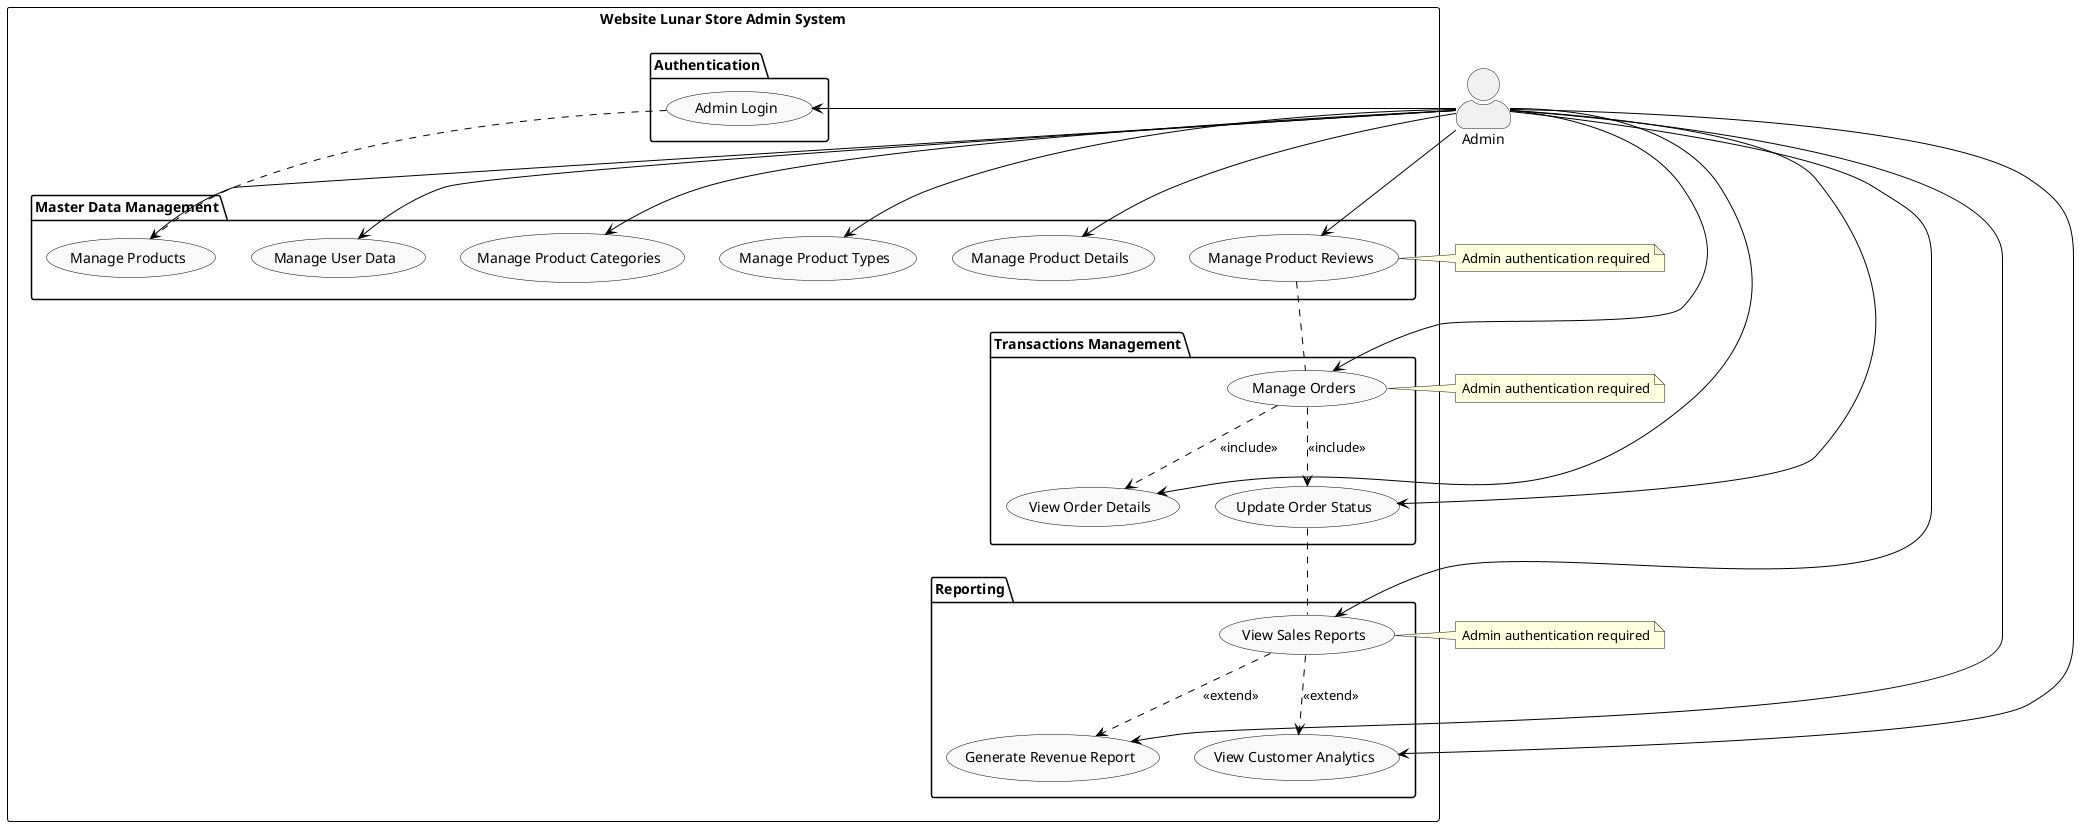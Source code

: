 @startuml
!define DIRECTION top to bottom direction
skinparam actorStyle awesome
skinparam usecase {
  BorderColor black
  BackgroundColor #f9f9f9
  ArrowColor black
}
skinparam rectangle {
  BackgroundColor #ffffff
  BorderColor black
}

' === Aktor ===
actor Admin as A

' === Admin System ===
rectangle "Website Lunar Store Admin System" {
  package "Authentication" {
    usecase "Admin Login" as UC_AdminLogin
  }
  
  package "Master Data Management" {
    usecase "Manage User Data" as UC_ManageUserData
    usecase "Manage Products" as UC_ManageProducts
    usecase "Manage Product Categories" as UC_ManageProductCategories
    usecase "Manage Product Types" as UC_ManageProductTypes
    usecase "Manage Product Details" as UC_ManageProductDetails
    usecase "Manage Product Reviews" as UC_ManageProductReviews

  }
  
  package "Transactions Management" {
    usecase "Manage Orders" as UC_ManageOrders
    usecase "View Order Details" as UC_ViewOrderDetails
    usecase "Update Order Status" as UC_UpdateOrderStatus
  }
  
  package "Reporting" {
    usecase "View Sales Reports" as UC_Reports
    usecase "Generate Revenue Report" as UC_RevenueReport
    usecase "View Customer Analytics" as UC_CustomerAnalytics
  }
}

' Spacing vertikal
UC_AdminLogin .down. UC_ManageProducts
UC_ManageProductReviews .down. UC_ManageOrders
UC_UpdateOrderStatus .down. UC_Reports

' === Relasi Admin ===
A --> UC_AdminLogin
A --> UC_ManageProducts
A --> UC_ManageUserData
A --> UC_ManageProductCategories
A --> UC_ManageProductTypes
A --> UC_ManageProductDetails
A --> UC_ManageProductReviews
A --> UC_ManageOrders
A --> UC_ViewOrderDetails
A --> UC_UpdateOrderStatus
A --> UC_Reports
A --> UC_RevenueReport
A --> UC_CustomerAnalytics

' === Include/Extend Relations ===
UC_ManageOrders ..> UC_ViewOrderDetails : <<include>>
UC_ManageOrders ..> UC_UpdateOrderStatus : <<include>>

UC_Reports ..> UC_RevenueReport : <<extend>>
UC_Reports ..> UC_CustomerAnalytics : <<extend>>

' === Notes Admin Only ===
note right of UC_ManageProductReviews
  Admin authentication required
end note

note right of UC_ManageOrders
  Admin authentication required
end note

note right of UC_Reports
  Admin authentication required
end note

@enduml